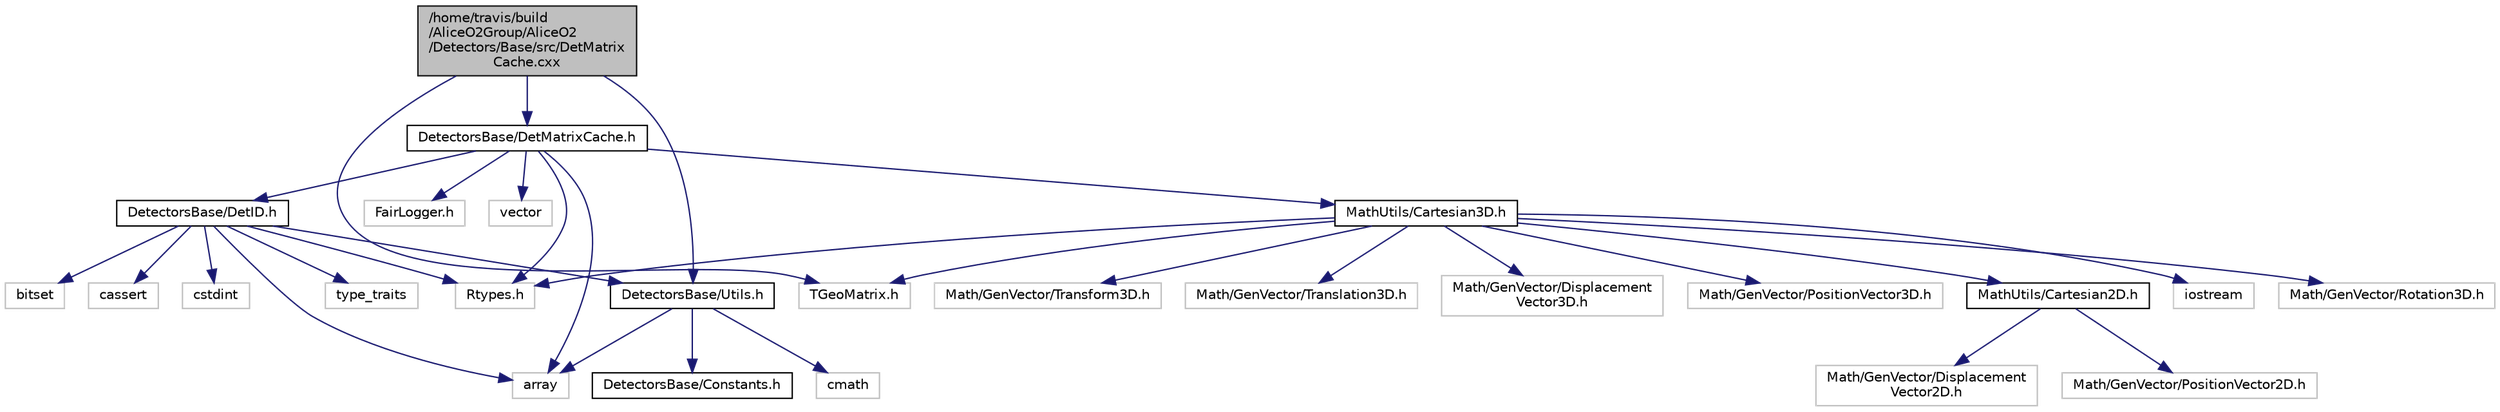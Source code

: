 digraph "/home/travis/build/AliceO2Group/AliceO2/Detectors/Base/src/DetMatrixCache.cxx"
{
 // INTERACTIVE_SVG=YES
  bgcolor="transparent";
  edge [fontname="Helvetica",fontsize="10",labelfontname="Helvetica",labelfontsize="10"];
  node [fontname="Helvetica",fontsize="10",shape=record];
  Node1 [label="/home/travis/build\l/AliceO2Group/AliceO2\l/Detectors/Base/src/DetMatrix\lCache.cxx",height=0.2,width=0.4,color="black", fillcolor="grey75", style="filled" fontcolor="black"];
  Node1 -> Node2 [color="midnightblue",fontsize="10",style="solid",fontname="Helvetica"];
  Node2 [label="DetectorsBase/DetMatrixCache.h",height=0.2,width=0.4,color="black",URL="$d4/d20/DetMatrixCache_8h.html"];
  Node2 -> Node3 [color="midnightblue",fontsize="10",style="solid",fontname="Helvetica"];
  Node3 [label="vector",height=0.2,width=0.4,color="grey75"];
  Node2 -> Node4 [color="midnightblue",fontsize="10",style="solid",fontname="Helvetica"];
  Node4 [label="array",height=0.2,width=0.4,color="grey75"];
  Node2 -> Node5 [color="midnightblue",fontsize="10",style="solid",fontname="Helvetica"];
  Node5 [label="MathUtils/Cartesian3D.h",height=0.2,width=0.4,color="black",URL="$dd/d76/Cartesian3D_8h.html"];
  Node5 -> Node6 [color="midnightblue",fontsize="10",style="solid",fontname="Helvetica"];
  Node6 [label="Math/GenVector/Rotation3D.h",height=0.2,width=0.4,color="grey75"];
  Node5 -> Node7 [color="midnightblue",fontsize="10",style="solid",fontname="Helvetica"];
  Node7 [label="Math/GenVector/Transform3D.h",height=0.2,width=0.4,color="grey75"];
  Node5 -> Node8 [color="midnightblue",fontsize="10",style="solid",fontname="Helvetica"];
  Node8 [label="Math/GenVector/Translation3D.h",height=0.2,width=0.4,color="grey75"];
  Node5 -> Node9 [color="midnightblue",fontsize="10",style="solid",fontname="Helvetica"];
  Node9 [label="Rtypes.h",height=0.2,width=0.4,color="grey75"];
  Node5 -> Node10 [color="midnightblue",fontsize="10",style="solid",fontname="Helvetica"];
  Node10 [label="TGeoMatrix.h",height=0.2,width=0.4,color="grey75"];
  Node5 -> Node11 [color="midnightblue",fontsize="10",style="solid",fontname="Helvetica"];
  Node11 [label="Math/GenVector/Displacement\lVector3D.h",height=0.2,width=0.4,color="grey75"];
  Node5 -> Node12 [color="midnightblue",fontsize="10",style="solid",fontname="Helvetica"];
  Node12 [label="Math/GenVector/PositionVector3D.h",height=0.2,width=0.4,color="grey75"];
  Node5 -> Node13 [color="midnightblue",fontsize="10",style="solid",fontname="Helvetica"];
  Node13 [label="MathUtils/Cartesian2D.h",height=0.2,width=0.4,color="black",URL="$d2/dd0/Cartesian2D_8h.html"];
  Node13 -> Node14 [color="midnightblue",fontsize="10",style="solid",fontname="Helvetica"];
  Node14 [label="Math/GenVector/Displacement\lVector2D.h",height=0.2,width=0.4,color="grey75"];
  Node13 -> Node15 [color="midnightblue",fontsize="10",style="solid",fontname="Helvetica"];
  Node15 [label="Math/GenVector/PositionVector2D.h",height=0.2,width=0.4,color="grey75"];
  Node5 -> Node16 [color="midnightblue",fontsize="10",style="solid",fontname="Helvetica"];
  Node16 [label="iostream",height=0.2,width=0.4,color="grey75"];
  Node2 -> Node17 [color="midnightblue",fontsize="10",style="solid",fontname="Helvetica"];
  Node17 [label="DetectorsBase/DetID.h",height=0.2,width=0.4,color="black",URL="$d6/d31/DetID_8h.html"];
  Node17 -> Node9 [color="midnightblue",fontsize="10",style="solid",fontname="Helvetica"];
  Node17 -> Node4 [color="midnightblue",fontsize="10",style="solid",fontname="Helvetica"];
  Node17 -> Node18 [color="midnightblue",fontsize="10",style="solid",fontname="Helvetica"];
  Node18 [label="bitset",height=0.2,width=0.4,color="grey75"];
  Node17 -> Node19 [color="midnightblue",fontsize="10",style="solid",fontname="Helvetica"];
  Node19 [label="cassert",height=0.2,width=0.4,color="grey75"];
  Node17 -> Node20 [color="midnightblue",fontsize="10",style="solid",fontname="Helvetica"];
  Node20 [label="cstdint",height=0.2,width=0.4,color="grey75"];
  Node17 -> Node21 [color="midnightblue",fontsize="10",style="solid",fontname="Helvetica"];
  Node21 [label="type_traits",height=0.2,width=0.4,color="grey75"];
  Node17 -> Node22 [color="midnightblue",fontsize="10",style="solid",fontname="Helvetica"];
  Node22 [label="DetectorsBase/Utils.h",height=0.2,width=0.4,color="black",URL="$d9/ded/Utils_8h.html"];
  Node22 -> Node23 [color="midnightblue",fontsize="10",style="solid",fontname="Helvetica"];
  Node23 [label="DetectorsBase/Constants.h",height=0.2,width=0.4,color="black",URL="$d1/daa/Base_2include_2DetectorsBase_2Constants_8h.html"];
  Node22 -> Node24 [color="midnightblue",fontsize="10",style="solid",fontname="Helvetica"];
  Node24 [label="cmath",height=0.2,width=0.4,color="grey75"];
  Node22 -> Node4 [color="midnightblue",fontsize="10",style="solid",fontname="Helvetica"];
  Node2 -> Node9 [color="midnightblue",fontsize="10",style="solid",fontname="Helvetica"];
  Node2 -> Node25 [color="midnightblue",fontsize="10",style="solid",fontname="Helvetica"];
  Node25 [label="FairLogger.h",height=0.2,width=0.4,color="grey75"];
  Node1 -> Node22 [color="midnightblue",fontsize="10",style="solid",fontname="Helvetica"];
  Node1 -> Node10 [color="midnightblue",fontsize="10",style="solid",fontname="Helvetica"];
}
